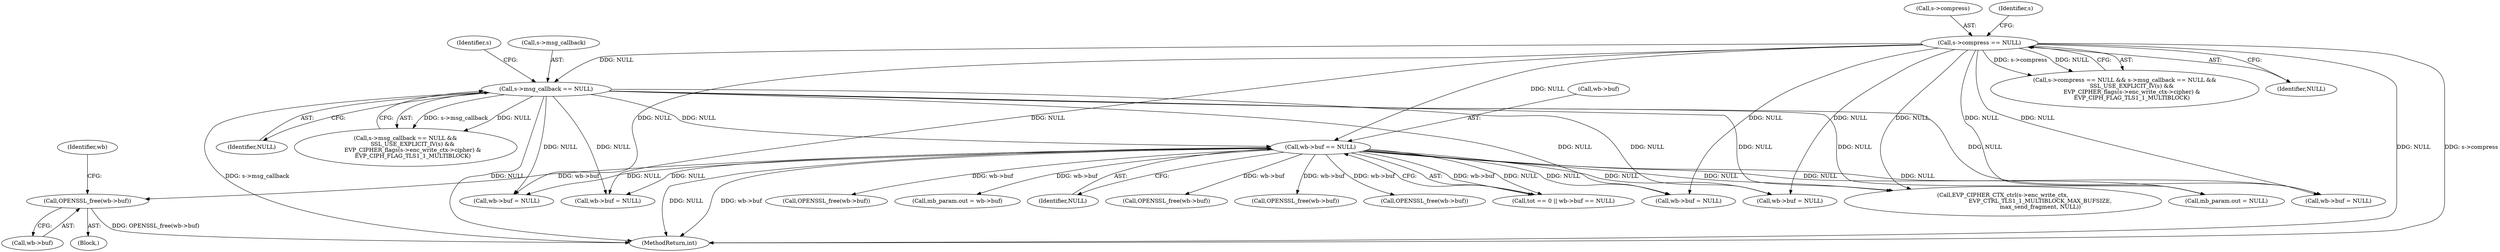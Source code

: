 digraph "0_openssl_77c77f0a1b9f15b869ca3342186dfbedd1119d0e@API" {
"1000365" [label="(Call,OPENSSL_free(wb->buf))"];
"1000304" [label="(Call,wb->buf == NULL)"];
"1000264" [label="(Call,s->compress == NULL)"];
"1000270" [label="(Call,s->msg_callback == NULL)"];
"1000300" [label="(Call,tot == 0 || wb->buf == NULL)"];
"1000271" [label="(Call,s->msg_callback)"];
"1000394" [label="(Call,wb->buf = NULL)"];
"1000269" [label="(Call,s->msg_callback == NULL &&\n        SSL_USE_EXPLICIT_IV(s) &&\n        EVP_CIPHER_flags(s->enc_write_ctx->cipher) &\n        EVP_CIPH_FLAG_TLS1_1_MULTIBLOCK)"];
"1000536" [label="(Call,wb->buf = NULL)"];
"1000263" [label="(Call,s->compress == NULL && s->msg_callback == NULL &&\n        SSL_USE_EXPLICIT_IV(s) &&\n        EVP_CIPHER_flags(s->enc_write_ctx->cipher) &\n        EVP_CIPH_FLAG_TLS1_1_MULTIBLOCK)"];
"1000274" [label="(Identifier,NULL)"];
"1000314" [label="(Call,EVP_CIPHER_CTX_ctrl(s->enc_write_ctx,\n                                          EVP_CTRL_TLS1_1_MULTIBLOCK_MAX_BUFSIZE,\n                                          max_send_fragment, NULL))"];
"1000693" [label="(Call,OPENSSL_free(wb->buf))"];
"1000270" [label="(Call,s->msg_callback == NULL)"];
"1000493" [label="(Call,mb_param.out = NULL)"];
"1000542" [label="(Call,mb_param.out = wb->buf)"];
"1000722" [label="(Call,wb->buf = NULL)"];
"1000365" [label="(Call,OPENSSL_free(wb->buf))"];
"1000856" [label="(MethodReturn,int)"];
"1000364" [label="(Block,)"];
"1000369" [label="(Call,wb->buf = NULL)"];
"1000366" [label="(Call,wb->buf)"];
"1000264" [label="(Call,s->compress == NULL)"];
"1000304" [label="(Call,wb->buf == NULL)"];
"1000265" [label="(Call,s->compress)"];
"1000308" [label="(Identifier,NULL)"];
"1000305" [label="(Call,wb->buf)"];
"1000697" [label="(Call,wb->buf = NULL)"];
"1000390" [label="(Call,OPENSSL_free(wb->buf))"];
"1000277" [label="(Identifier,s)"];
"1000272" [label="(Identifier,s)"];
"1000718" [label="(Call,OPENSSL_free(wb->buf))"];
"1000371" [label="(Identifier,wb)"];
"1000268" [label="(Identifier,NULL)"];
"1000532" [label="(Call,OPENSSL_free(wb->buf))"];
"1000365" -> "1000364"  [label="AST: "];
"1000365" -> "1000366"  [label="CFG: "];
"1000366" -> "1000365"  [label="AST: "];
"1000371" -> "1000365"  [label="CFG: "];
"1000365" -> "1000856"  [label="DDG: OPENSSL_free(wb->buf)"];
"1000304" -> "1000365"  [label="DDG: wb->buf"];
"1000304" -> "1000300"  [label="AST: "];
"1000304" -> "1000308"  [label="CFG: "];
"1000305" -> "1000304"  [label="AST: "];
"1000308" -> "1000304"  [label="AST: "];
"1000300" -> "1000304"  [label="CFG: "];
"1000304" -> "1000856"  [label="DDG: wb->buf"];
"1000304" -> "1000856"  [label="DDG: NULL"];
"1000304" -> "1000300"  [label="DDG: wb->buf"];
"1000304" -> "1000300"  [label="DDG: NULL"];
"1000264" -> "1000304"  [label="DDG: NULL"];
"1000270" -> "1000304"  [label="DDG: NULL"];
"1000304" -> "1000314"  [label="DDG: NULL"];
"1000304" -> "1000369"  [label="DDG: NULL"];
"1000304" -> "1000390"  [label="DDG: wb->buf"];
"1000304" -> "1000394"  [label="DDG: NULL"];
"1000304" -> "1000493"  [label="DDG: NULL"];
"1000304" -> "1000532"  [label="DDG: wb->buf"];
"1000304" -> "1000536"  [label="DDG: NULL"];
"1000304" -> "1000542"  [label="DDG: wb->buf"];
"1000304" -> "1000693"  [label="DDG: wb->buf"];
"1000304" -> "1000697"  [label="DDG: NULL"];
"1000304" -> "1000718"  [label="DDG: wb->buf"];
"1000304" -> "1000722"  [label="DDG: NULL"];
"1000264" -> "1000263"  [label="AST: "];
"1000264" -> "1000268"  [label="CFG: "];
"1000265" -> "1000264"  [label="AST: "];
"1000268" -> "1000264"  [label="AST: "];
"1000272" -> "1000264"  [label="CFG: "];
"1000263" -> "1000264"  [label="CFG: "];
"1000264" -> "1000856"  [label="DDG: s->compress"];
"1000264" -> "1000856"  [label="DDG: NULL"];
"1000264" -> "1000263"  [label="DDG: s->compress"];
"1000264" -> "1000263"  [label="DDG: NULL"];
"1000264" -> "1000270"  [label="DDG: NULL"];
"1000264" -> "1000314"  [label="DDG: NULL"];
"1000264" -> "1000369"  [label="DDG: NULL"];
"1000264" -> "1000394"  [label="DDG: NULL"];
"1000264" -> "1000493"  [label="DDG: NULL"];
"1000264" -> "1000536"  [label="DDG: NULL"];
"1000264" -> "1000697"  [label="DDG: NULL"];
"1000264" -> "1000722"  [label="DDG: NULL"];
"1000270" -> "1000269"  [label="AST: "];
"1000270" -> "1000274"  [label="CFG: "];
"1000271" -> "1000270"  [label="AST: "];
"1000274" -> "1000270"  [label="AST: "];
"1000277" -> "1000270"  [label="CFG: "];
"1000269" -> "1000270"  [label="CFG: "];
"1000270" -> "1000856"  [label="DDG: NULL"];
"1000270" -> "1000856"  [label="DDG: s->msg_callback"];
"1000270" -> "1000269"  [label="DDG: s->msg_callback"];
"1000270" -> "1000269"  [label="DDG: NULL"];
"1000270" -> "1000314"  [label="DDG: NULL"];
"1000270" -> "1000369"  [label="DDG: NULL"];
"1000270" -> "1000394"  [label="DDG: NULL"];
"1000270" -> "1000493"  [label="DDG: NULL"];
"1000270" -> "1000536"  [label="DDG: NULL"];
"1000270" -> "1000697"  [label="DDG: NULL"];
"1000270" -> "1000722"  [label="DDG: NULL"];
}
